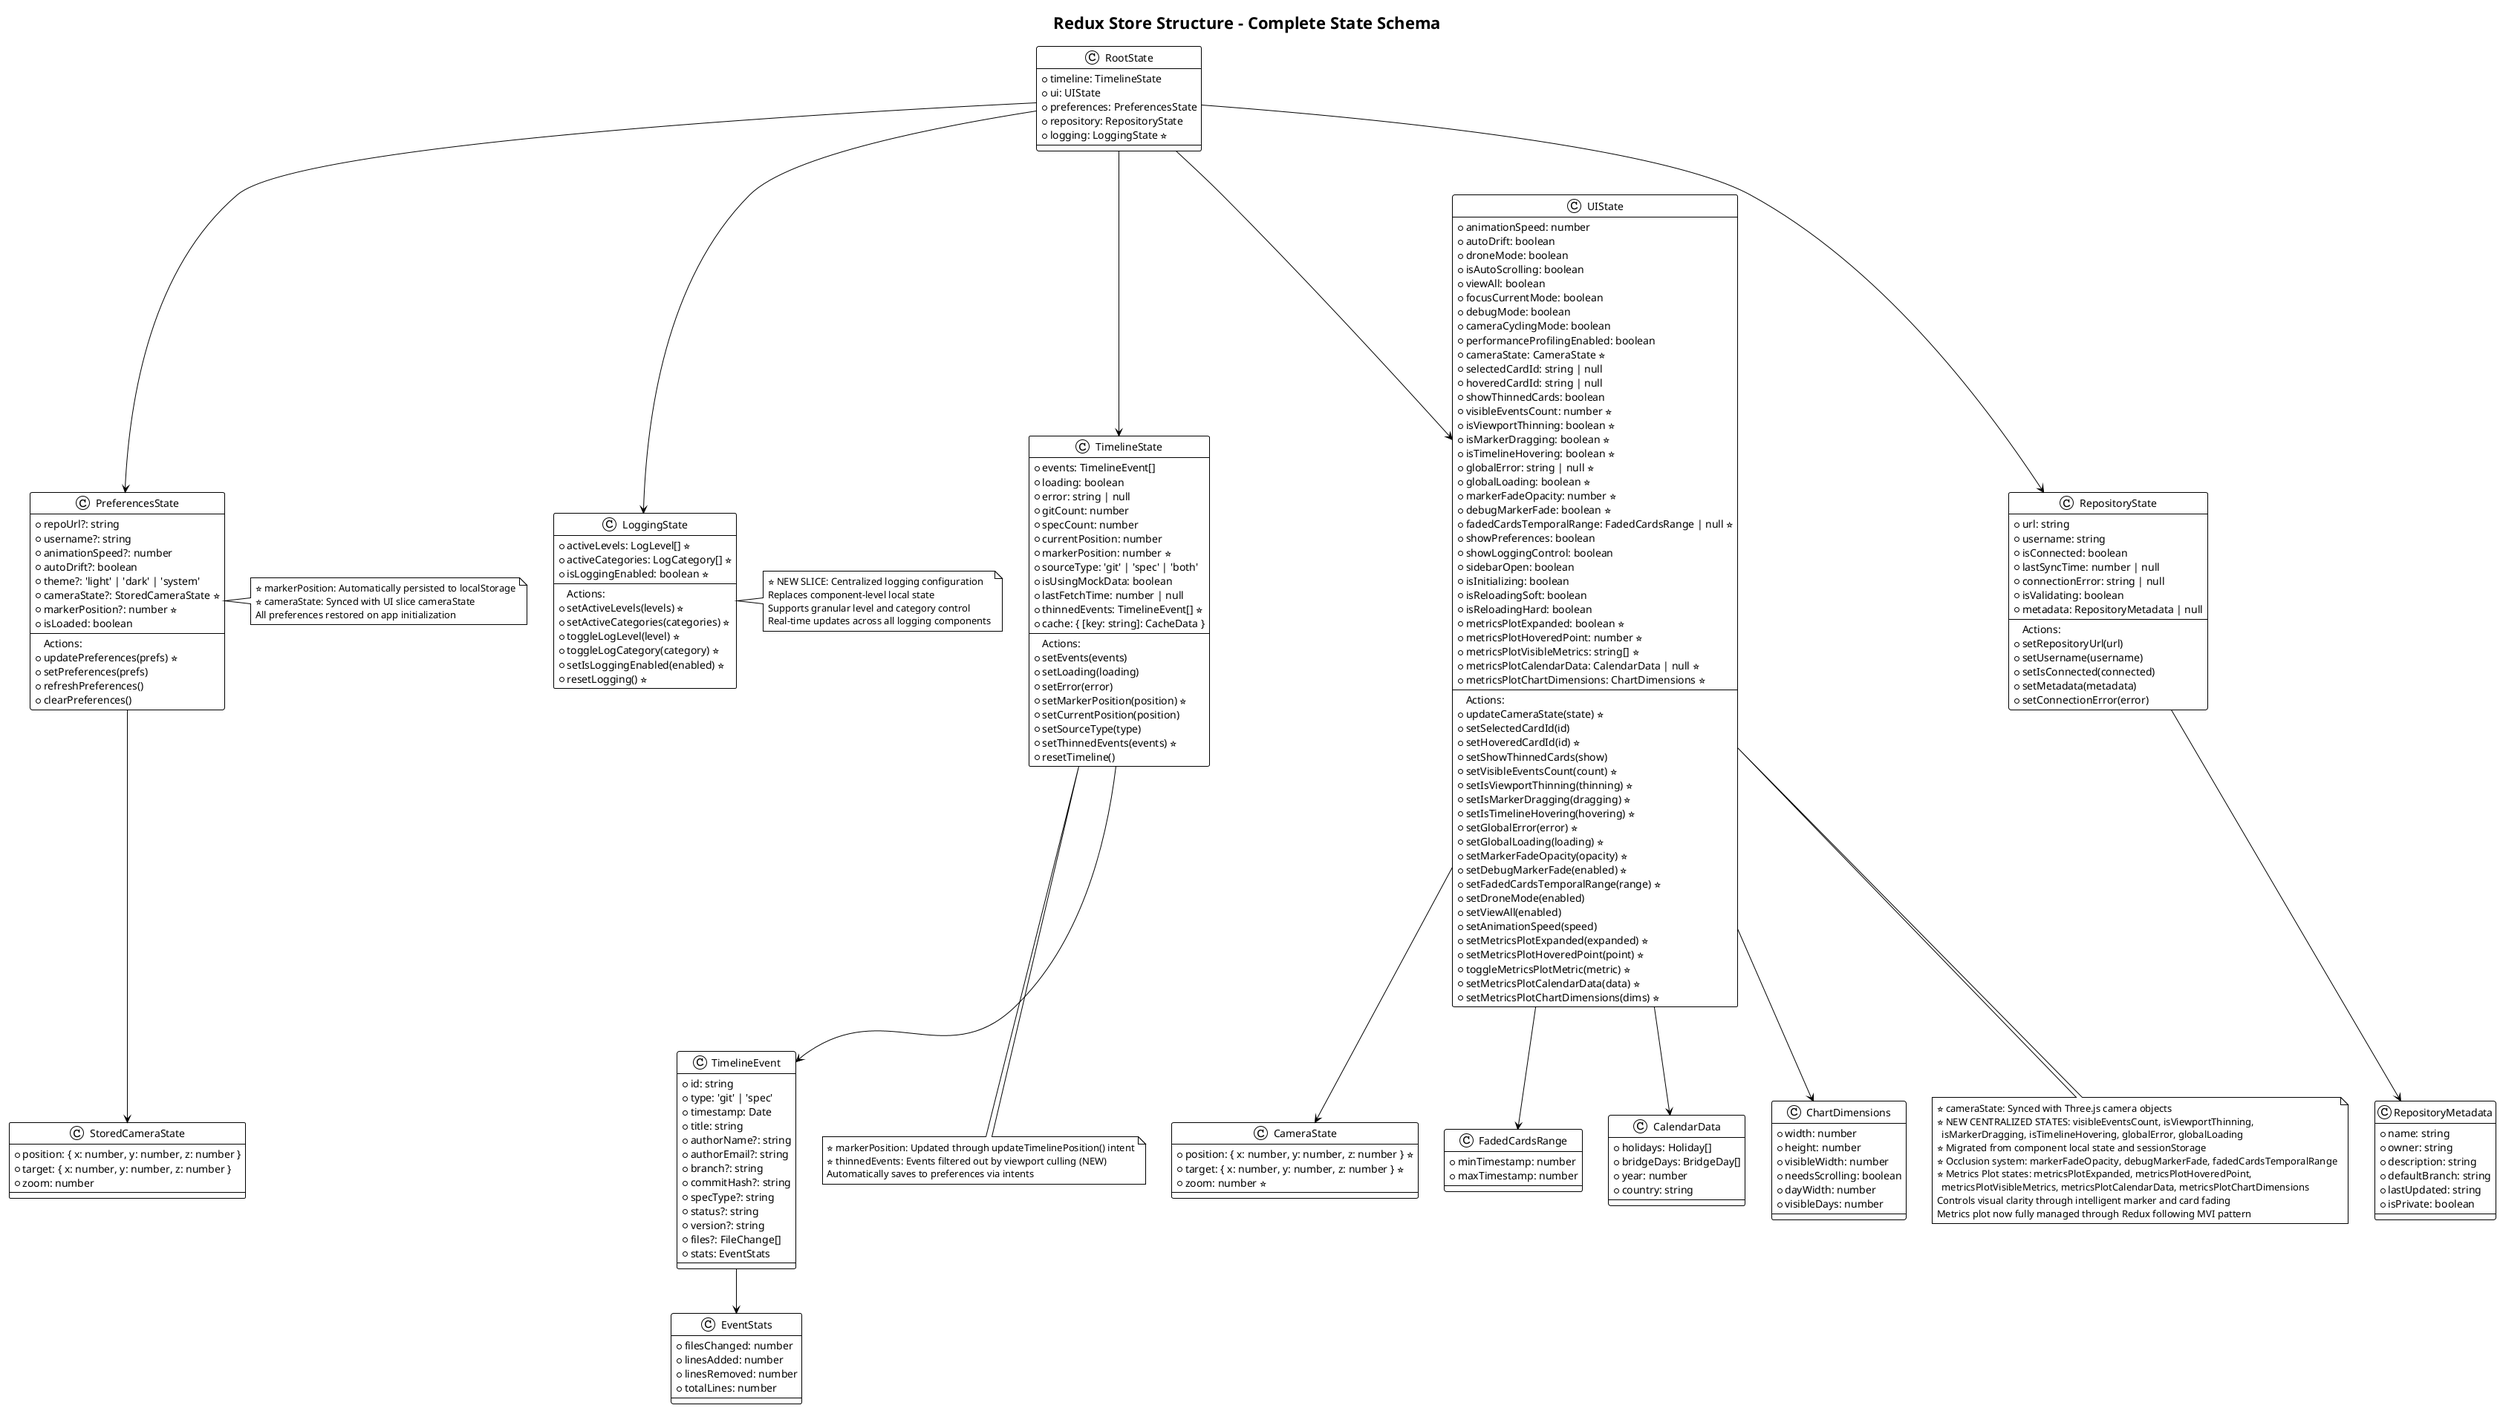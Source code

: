@startuml updated-redux-store
!theme plain
skinparam backgroundColor #FFFFFF
skinparam classStyle rectangle

title Redux Store Structure - Complete State Schema

class RootState {
  +timeline: TimelineState
  +ui: UIState
  +preferences: PreferencesState
  +repository: RepositoryState
  +logging: LoggingState ⭐
}

class TimelineState {
  +events: TimelineEvent[]
  +loading: boolean
  +error: string | null
  +gitCount: number
  +specCount: number
  +currentPosition: number
  +markerPosition: number ⭐
  +sourceType: 'git' | 'spec' | 'both'
  +isUsingMockData: boolean
  +lastFetchTime: number | null
  +thinnedEvents: TimelineEvent[] ⭐
  +cache: { [key: string]: CacheData }
  --
  Actions:
  +setEvents(events)
  +setLoading(loading)
  +setError(error)
  +setMarkerPosition(position) ⭐
  +setCurrentPosition(position)
  +setSourceType(type)
  +setThinnedEvents(events) ⭐
  +resetTimeline()
}

class UIState {
  +animationSpeed: number
  +autoDrift: boolean
  +droneMode: boolean
  +isAutoScrolling: boolean
  +viewAll: boolean
  +focusCurrentMode: boolean
  +debugMode: boolean
  +cameraCyclingMode: boolean
  +performanceProfilingEnabled: boolean
  +cameraState: CameraState ⭐
  +selectedCardId: string | null
  +hoveredCardId: string | null
  +showThinnedCards: boolean
  +visibleEventsCount: number ⭐
  +isViewportThinning: boolean ⭐
  +isMarkerDragging: boolean ⭐
  +isTimelineHovering: boolean ⭐
  +globalError: string | null ⭐
  +globalLoading: boolean ⭐
  +markerFadeOpacity: number ⭐
  +debugMarkerFade: boolean ⭐
  +fadedCardsTemporalRange: FadedCardsRange | null ⭐
  +showPreferences: boolean
  +showLoggingControl: boolean
  +sidebarOpen: boolean
  +isInitializing: boolean
  +isReloadingSoft: boolean
  +isReloadingHard: boolean
  +metricsPlotExpanded: boolean ⭐
  +metricsPlotHoveredPoint: number ⭐
  +metricsPlotVisibleMetrics: string[] ⭐
  +metricsPlotCalendarData: CalendarData | null ⭐
  +metricsPlotChartDimensions: ChartDimensions ⭐
  --
  Actions:
  +updateCameraState(state) ⭐
  +setSelectedCardId(id)
  +setHoveredCardId(id) ⭐
  +setShowThinnedCards(show)
  +setVisibleEventsCount(count) ⭐
  +setIsViewportThinning(thinning) ⭐
  +setIsMarkerDragging(dragging) ⭐
  +setIsTimelineHovering(hovering) ⭐
  +setGlobalError(error) ⭐
  +setGlobalLoading(loading) ⭐
  +setMarkerFadeOpacity(opacity) ⭐
  +setDebugMarkerFade(enabled) ⭐
  +setFadedCardsTemporalRange(range) ⭐
  +setDroneMode(enabled)
  +setViewAll(enabled)
  +setAnimationSpeed(speed)
  +setMetricsPlotExpanded(expanded) ⭐
  +setMetricsPlotHoveredPoint(point) ⭐
  +toggleMetricsPlotMetric(metric) ⭐
  +setMetricsPlotCalendarData(data) ⭐
  +setMetricsPlotChartDimensions(dims) ⭐
}

class RepositoryState {
  +url: string
  +username: string
  +isConnected: boolean
  +lastSyncTime: number | null
  +connectionError: string | null
  +isValidating: boolean
  +metadata: RepositoryMetadata | null
  --
  Actions:
  +setRepositoryUrl(url)
  +setUsername(username)
  +setIsConnected(connected)
  +setMetadata(metadata)
  +setConnectionError(error)
}

class PreferencesState {
  +repoUrl?: string
  +username?: string
  +animationSpeed?: number
  +autoDrift?: boolean
  +theme?: 'light' | 'dark' | 'system'
  +cameraState?: StoredCameraState ⭐
  +markerPosition?: number ⭐
  +isLoaded: boolean
  --
  Actions:
  +updatePreferences(prefs) ⭐
  +setPreferences(prefs)
  +refreshPreferences()
  +clearPreferences()
}

class LoggingState {
  +activeLevels: LogLevel[] ⭐
  +activeCategories: LogCategory[] ⭐
  +isLoggingEnabled: boolean ⭐
  --
  Actions:
  +setActiveLevels(levels) ⭐
  +setActiveCategories(categories) ⭐
  +toggleLogLevel(level) ⭐
  +toggleLogCategory(category) ⭐
  +setIsLoggingEnabled(enabled) ⭐
  +resetLogging() ⭐
}

class CameraState {
  +position: { x: number, y: number, z: number } ⭐
  +target: { x: number, y: number, z: number } ⭐
  +zoom: number ⭐
}

class StoredCameraState {
  +position: { x: number, y: number, z: number }
  +target: { x: number, y: number, z: number }
  +zoom: number
}

class FadedCardsRange {
  +minTimestamp: number
  +maxTimestamp: number
}

class CalendarData {
  +holidays: Holiday[]
  +bridgeDays: BridgeDay[]
  +year: number
  +country: string
}

class ChartDimensions {
  +width: number
  +height: number
  +visibleWidth: number
  +needsScrolling: boolean
  +dayWidth: number
  +visibleDays: number
}

class TimelineEvent {
  +id: string
  +type: 'git' | 'spec'
  +timestamp: Date
  +title: string
  +authorName?: string
  +authorEmail?: string
  +branch?: string
  +commitHash?: string
  +specType?: string
  +status?: string
  +version?: string
  +files?: FileChange[]
  +stats: EventStats
}

class EventStats {
  +filesChanged: number
  +linesAdded: number
  +linesRemoved: number
  +totalLines: number
}

class RepositoryMetadata {
  +name: string
  +owner: string
  +description: string
  +defaultBranch: string
  +lastUpdated: string
  +isPrivate: boolean
}

' Relationships
RootState --> TimelineState
RootState --> UIState
RootState --> RepositoryState
RootState --> PreferencesState
RootState --> LoggingState

UIState --> CameraState
UIState --> FadedCardsRange
UIState --> CalendarData
UIState --> ChartDimensions
PreferencesState --> StoredCameraState
TimelineState --> TimelineEvent
TimelineEvent --> EventStats
RepositoryState --> RepositoryMetadata

' Persistence relationships
note right of PreferencesState
  ⭐ markerPosition: Automatically persisted to localStorage
  ⭐ cameraState: Synced with UI slice cameraState
  All preferences restored on app initialization
end note

note bottom of TimelineState
  ⭐ markerPosition: Updated through updateTimelinePosition() intent
  ⭐ thinnedEvents: Events filtered out by viewport culling (NEW)
  Automatically saves to preferences via intents
end note

note bottom of UIState
  ⭐ cameraState: Synced with Three.js camera objects
  ⭐ NEW CENTRALIZED STATES: visibleEventsCount, isViewportThinning,
    isMarkerDragging, isTimelineHovering, globalError, globalLoading
  ⭐ Migrated from component local state and sessionStorage
  ⭐ Occlusion system: markerFadeOpacity, debugMarkerFade, fadedCardsTemporalRange
  ⭐ Metrics Plot states: metricsPlotExpanded, metricsPlotHoveredPoint,
    metricsPlotVisibleMetrics, metricsPlotCalendarData, metricsPlotChartDimensions
  Controls visual clarity through intelligent marker and card fading
  Metrics plot now fully managed through Redux following MVI pattern
end note

note right of LoggingState
  ⭐ NEW SLICE: Centralized logging configuration
  Replaces component-level local state
  Supports granular level and category control
  Real-time updates across all logging components
end note

@enduml